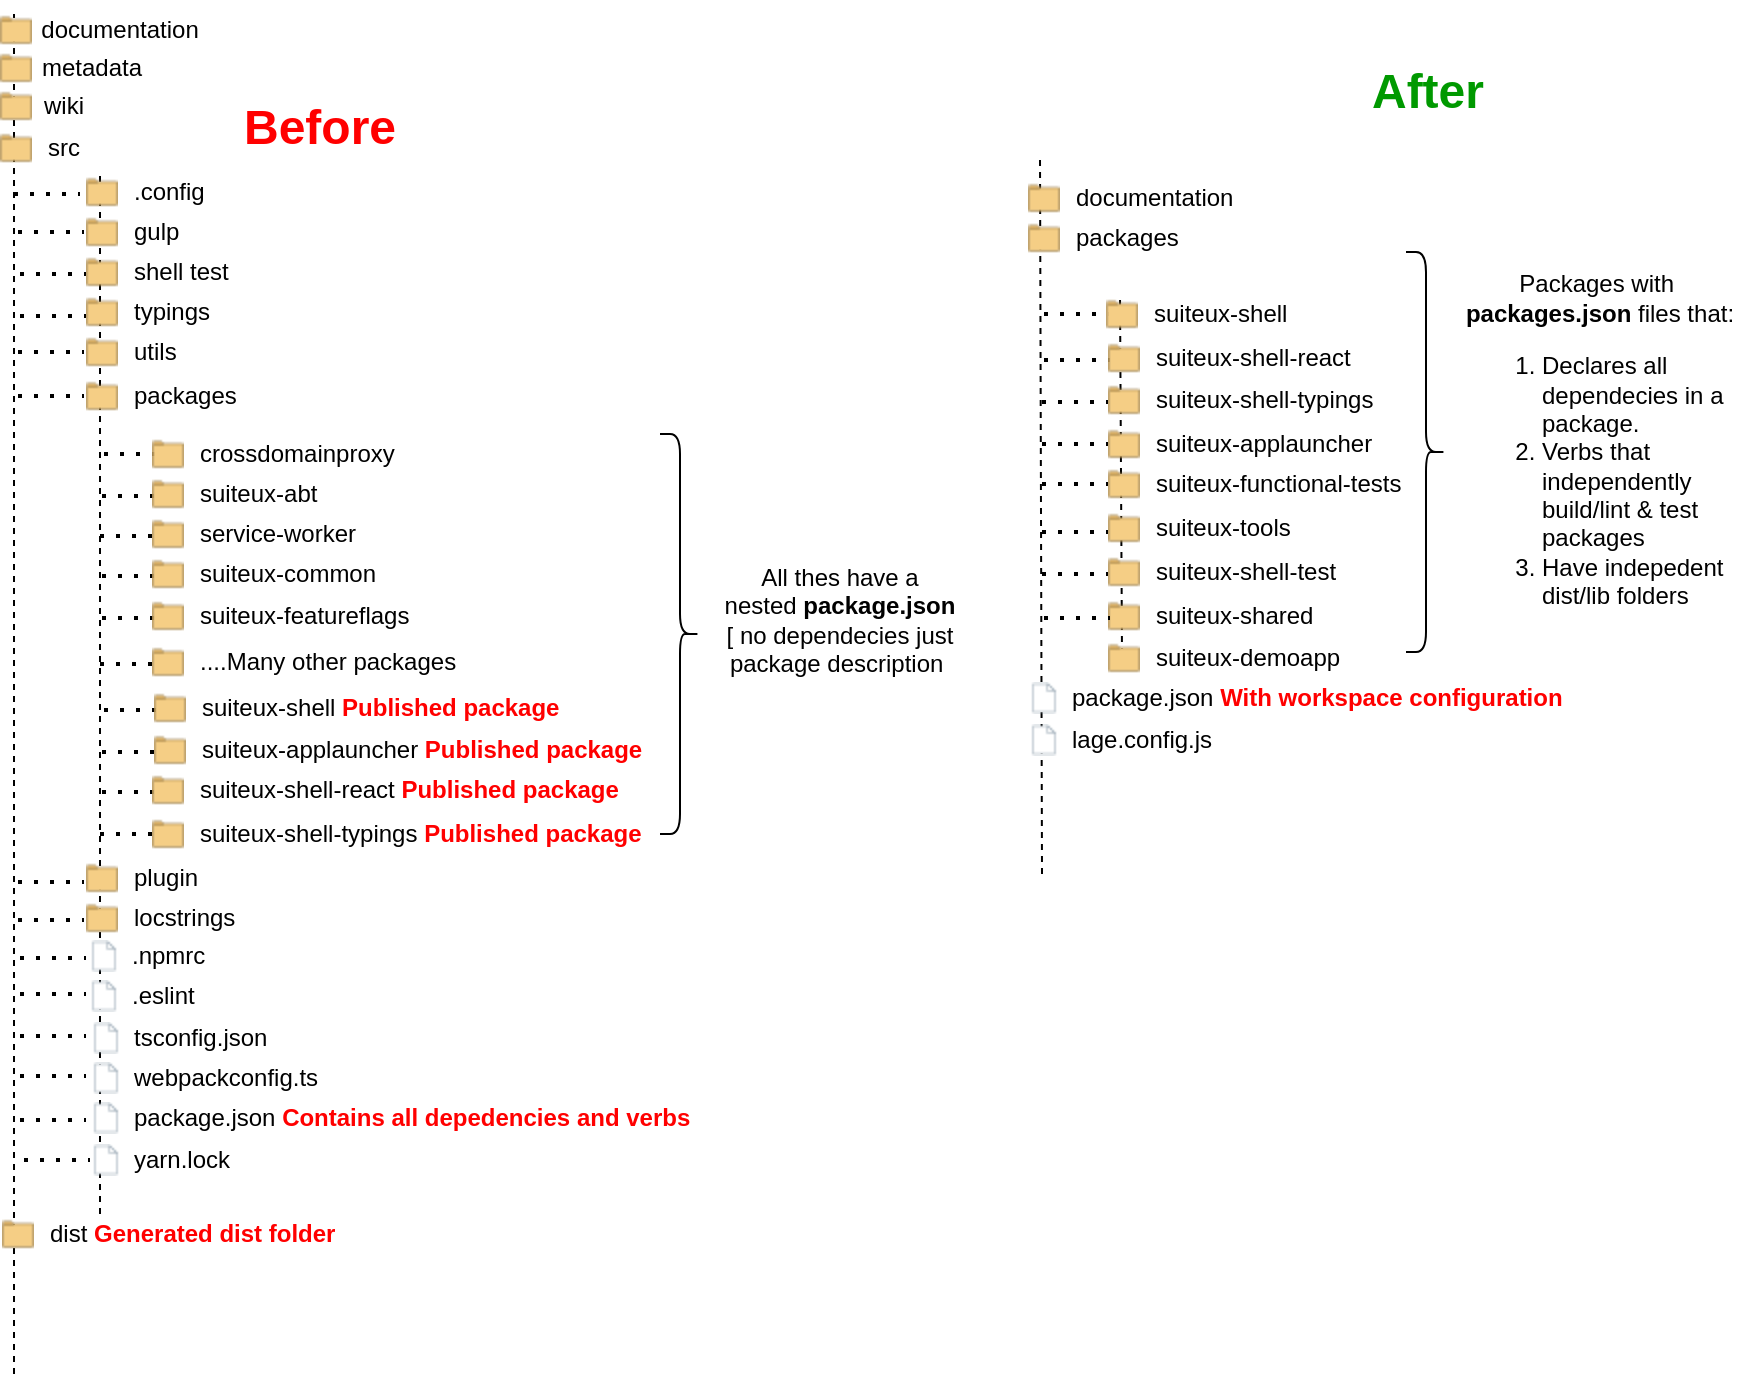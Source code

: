 <mxfile version="20.2.1" type="github"><diagram id="yPxyJZ8AM_hMuL3Unpa9" name="complex gitflow"><mxGraphModel dx="1298" dy="865" grid="1" gridSize="10" guides="1" tooltips="1" connect="1" arrows="1" fold="1" page="1" pageScale="1" pageWidth="1100" pageHeight="850" math="0" shadow="0"><root><mxCell id="0"/><mxCell id="1" parent="0"/><mxCell id="8qx-GiMDfsnGRGg6Uzpc-162" value="" style="endArrow=none;dashed=1;html=1;dashPattern=1 3;strokeWidth=2;rounded=1;" edge="1" parent="1"><mxGeometry width="50" height="50" relative="1" as="geometry"><mxPoint x="682" y="220" as="sourcePoint"/><mxPoint x="715" y="220" as="targetPoint"/></mxGeometry></mxCell><mxCell id="8qx-GiMDfsnGRGg6Uzpc-170" value="" style="endArrow=none;dashed=1;html=1;rounded=1;" edge="1" parent="1"><mxGeometry width="50" height="50" relative="1" as="geometry"><mxPoint x="721" y="390" as="sourcePoint"/><mxPoint x="720" y="210" as="targetPoint"/></mxGeometry></mxCell><mxCell id="8qx-GiMDfsnGRGg6Uzpc-163" value="" style="endArrow=none;dashed=1;html=1;dashPattern=1 3;strokeWidth=2;rounded=1;" edge="1" parent="1"><mxGeometry width="50" height="50" relative="1" as="geometry"><mxPoint x="682" y="243" as="sourcePoint"/><mxPoint x="715" y="243" as="targetPoint"/></mxGeometry></mxCell><mxCell id="8qx-GiMDfsnGRGg6Uzpc-110" value="" style="endArrow=none;dashed=1;html=1;dashPattern=1 3;strokeWidth=2;rounded=1;" edge="1" parent="1"><mxGeometry width="50" height="50" relative="1" as="geometry"><mxPoint x="211" y="459" as="sourcePoint"/><mxPoint x="244" y="459" as="targetPoint"/></mxGeometry></mxCell><mxCell id="8qx-GiMDfsnGRGg6Uzpc-109" value="" style="endArrow=none;dashed=1;html=1;dashPattern=1 3;strokeWidth=2;rounded=1;" edge="1" parent="1"><mxGeometry width="50" height="50" relative="1" as="geometry"><mxPoint x="210" y="480" as="sourcePoint"/><mxPoint x="243" y="480" as="targetPoint"/></mxGeometry></mxCell><mxCell id="8qx-GiMDfsnGRGg6Uzpc-107" value="" style="endArrow=none;dashed=1;html=1;dashPattern=1 3;strokeWidth=2;rounded=1;" edge="1" parent="1"><mxGeometry width="50" height="50" relative="1" as="geometry"><mxPoint x="211" y="439" as="sourcePoint"/><mxPoint x="244" y="439" as="targetPoint"/></mxGeometry></mxCell><mxCell id="8qx-GiMDfsnGRGg6Uzpc-106" value="" style="endArrow=none;dashed=1;html=1;dashPattern=1 3;strokeWidth=2;rounded=1;" edge="1" parent="1"><mxGeometry width="50" height="50" relative="1" as="geometry"><mxPoint x="212" y="418" as="sourcePoint"/><mxPoint x="245" y="418" as="targetPoint"/></mxGeometry></mxCell><mxCell id="8qx-GiMDfsnGRGg6Uzpc-105" value="" style="endArrow=none;dashed=1;html=1;dashPattern=1 3;strokeWidth=2;rounded=1;" edge="1" parent="1"><mxGeometry width="50" height="50" relative="1" as="geometry"><mxPoint x="210" y="395" as="sourcePoint"/><mxPoint x="243" y="395" as="targetPoint"/></mxGeometry></mxCell><mxCell id="8qx-GiMDfsnGRGg6Uzpc-104" value="" style="endArrow=none;dashed=1;html=1;dashPattern=1 3;strokeWidth=2;rounded=1;" edge="1" parent="1"><mxGeometry width="50" height="50" relative="1" as="geometry"><mxPoint x="211" y="372" as="sourcePoint"/><mxPoint x="244" y="372" as="targetPoint"/></mxGeometry></mxCell><mxCell id="8qx-GiMDfsnGRGg6Uzpc-103" value="" style="endArrow=none;dashed=1;html=1;dashPattern=1 3;strokeWidth=2;rounded=1;" edge="1" parent="1"><mxGeometry width="50" height="50" relative="1" as="geometry"><mxPoint x="211" y="351" as="sourcePoint"/><mxPoint x="244" y="351" as="targetPoint"/></mxGeometry></mxCell><mxCell id="8qx-GiMDfsnGRGg6Uzpc-102" value="" style="endArrow=none;dashed=1;html=1;dashPattern=1 3;strokeWidth=2;rounded=1;" edge="1" parent="1"><mxGeometry width="50" height="50" relative="1" as="geometry"><mxPoint x="210" y="331" as="sourcePoint"/><mxPoint x="243" y="331" as="targetPoint"/></mxGeometry></mxCell><mxCell id="8qx-GiMDfsnGRGg6Uzpc-101" value="" style="endArrow=none;dashed=1;html=1;dashPattern=1 3;strokeWidth=2;rounded=1;" edge="1" parent="1"><mxGeometry width="50" height="50" relative="1" as="geometry"><mxPoint x="211" y="311" as="sourcePoint"/><mxPoint x="244" y="311" as="targetPoint"/></mxGeometry></mxCell><mxCell id="8qx-GiMDfsnGRGg6Uzpc-100" value="" style="endArrow=none;dashed=1;html=1;dashPattern=1 3;strokeWidth=2;rounded=1;" edge="1" parent="1"><mxGeometry width="50" height="50" relative="1" as="geometry"><mxPoint x="212" y="290" as="sourcePoint"/><mxPoint x="245" y="290" as="targetPoint"/></mxGeometry></mxCell><mxCell id="8qx-GiMDfsnGRGg6Uzpc-99" value="" style="endArrow=none;dashed=1;html=1;rounded=1;" edge="1" parent="1"><mxGeometry width="50" height="50" relative="1" as="geometry"><mxPoint x="210" y="670" as="sourcePoint"/><mxPoint x="210" y="150" as="targetPoint"/></mxGeometry></mxCell><mxCell id="8qx-GiMDfsnGRGg6Uzpc-10" value="" style="endArrow=none;dashed=1;html=1;rounded=1;" edge="1" parent="1"><mxGeometry width="50" height="50" relative="1" as="geometry"><mxPoint x="167" y="750" as="sourcePoint"/><mxPoint x="167" y="70" as="targetPoint"/></mxGeometry></mxCell><mxCell id="8qx-GiMDfsnGRGg6Uzpc-1" value="" style="shape=image;verticalLabelPosition=bottom;labelBackgroundColor=default;verticalAlign=top;aspect=fixed;imageAspect=0;image=data:image/png,iVBORw0KGgoAAAANSUhEUgAAABAAAAAQCAYAAAAf8/9hAAAABmJLR0QA/wD/AP+gvaeTAAAAkklEQVQ4jWNgoBAwLmnz8mFkYLSECfz/z/Tt68NnXemzzv4mxgAWHnbWCG1lsWiYwO8///5fY2WwmlYutJyQ5v8sf++x/PvPIP383XckUQZGCXERLzNjcS9CBly8du8JCxcXp7yxgSYxrsUArMxMv5nI0okERg0YNYCBgYGB5cOnr4u37j3jTI7mf3//7KXUAQwA4/ssIAmgVskAAAAASUVORK5CYII=;" vertex="1" parent="1"><mxGeometry x="160" y="70" width="16" height="16" as="geometry"/></mxCell><mxCell id="8qx-GiMDfsnGRGg6Uzpc-3" value="documentation" style="text;html=1;strokeColor=none;fillColor=none;align=center;verticalAlign=middle;whiteSpace=wrap;rounded=0;" vertex="1" parent="1"><mxGeometry x="190" y="63" width="60" height="30" as="geometry"/></mxCell><mxCell id="8qx-GiMDfsnGRGg6Uzpc-4" value="" style="shape=image;verticalLabelPosition=bottom;labelBackgroundColor=default;verticalAlign=top;aspect=fixed;imageAspect=0;image=data:image/png,iVBORw0KGgoAAAANSUhEUgAAABAAAAAQCAYAAAAf8/9hAAAABmJLR0QA/wD/AP+gvaeTAAAAkklEQVQ4jWNgoBAwLmnz8mFkYLSECfz/z/Tt68NnXemzzv4mxgAWHnbWCG1lsWiYwO8///5fY2WwmlYutJyQ5v8sf++x/PvPIP383XckUQZGCXERLzNjcS9CBly8du8JCxcXp7yxgSYxrsUArMxMv5nI0okERg0YNYCBgYGB5cOnr4u37j3jTI7mf3//7KXUAQwA4/ssIAmgVskAAAAASUVORK5CYII=;" vertex="1" parent="1"><mxGeometry x="160" y="89" width="16" height="16" as="geometry"/></mxCell><mxCell id="8qx-GiMDfsnGRGg6Uzpc-5" value="metadata" style="text;html=1;strokeColor=none;fillColor=none;align=center;verticalAlign=middle;whiteSpace=wrap;rounded=0;" vertex="1" parent="1"><mxGeometry x="176" y="82" width="60" height="30" as="geometry"/></mxCell><mxCell id="8qx-GiMDfsnGRGg6Uzpc-6" value="" style="shape=image;verticalLabelPosition=bottom;labelBackgroundColor=default;verticalAlign=top;aspect=fixed;imageAspect=0;image=data:image/png,iVBORw0KGgoAAAANSUhEUgAAABAAAAAQCAYAAAAf8/9hAAAABmJLR0QA/wD/AP+gvaeTAAAAkklEQVQ4jWNgoBAwLmnz8mFkYLSECfz/z/Tt68NnXemzzv4mxgAWHnbWCG1lsWiYwO8///5fY2WwmlYutJyQ5v8sf++x/PvPIP383XckUQZGCXERLzNjcS9CBly8du8JCxcXp7yxgSYxrsUArMxMv5nI0okERg0YNYCBgYGB5cOnr4u37j3jTI7mf3//7KXUAQwA4/ssIAmgVskAAAAASUVORK5CYII=;" vertex="1" parent="1"><mxGeometry x="160" y="108" width="16" height="16" as="geometry"/></mxCell><mxCell id="8qx-GiMDfsnGRGg6Uzpc-7" value="wiki" style="text;html=1;strokeColor=none;fillColor=none;align=center;verticalAlign=middle;whiteSpace=wrap;rounded=0;" vertex="1" parent="1"><mxGeometry x="162" y="101" width="60" height="30" as="geometry"/></mxCell><mxCell id="8qx-GiMDfsnGRGg6Uzpc-12" value="" style="endArrow=none;dashed=1;html=1;dashPattern=1 3;strokeWidth=2;rounded=1;" edge="1" parent="1"><mxGeometry width="50" height="50" relative="1" as="geometry"><mxPoint x="167" y="160" as="sourcePoint"/><mxPoint x="200" y="160" as="targetPoint"/></mxGeometry></mxCell><mxCell id="8qx-GiMDfsnGRGg6Uzpc-13" value="" style="group" vertex="1" connectable="0" parent="1"><mxGeometry x="160" y="122" width="82" height="30" as="geometry"/></mxCell><mxCell id="8qx-GiMDfsnGRGg6Uzpc-8" value="" style="shape=image;verticalLabelPosition=bottom;labelBackgroundColor=default;verticalAlign=top;aspect=fixed;imageAspect=0;image=data:image/png,iVBORw0KGgoAAAANSUhEUgAAABAAAAAQCAYAAAAf8/9hAAAABmJLR0QA/wD/AP+gvaeTAAAAkklEQVQ4jWNgoBAwLmnz8mFkYLSECfz/z/Tt68NnXemzzv4mxgAWHnbWCG1lsWiYwO8///5fY2WwmlYutJyQ5v8sf++x/PvPIP383XckUQZGCXERLzNjcS9CBly8du8JCxcXp7yxgSYxrsUArMxMv5nI0okERg0YNYCBgYGB5cOnr4u37j3jTI7mf3//7KXUAQwA4/ssIAmgVskAAAAASUVORK5CYII=;" vertex="1" parent="8qx-GiMDfsnGRGg6Uzpc-13"><mxGeometry y="7" width="16" height="16" as="geometry"/></mxCell><mxCell id="8qx-GiMDfsnGRGg6Uzpc-9" value="src" style="text;html=1;strokeColor=none;fillColor=none;align=left;verticalAlign=middle;whiteSpace=wrap;rounded=0;" vertex="1" parent="8qx-GiMDfsnGRGg6Uzpc-13"><mxGeometry x="22" width="60" height="30" as="geometry"/></mxCell><mxCell id="8qx-GiMDfsnGRGg6Uzpc-14" value="" style="group" vertex="1" connectable="0" parent="1"><mxGeometry x="203" y="144" width="82" height="30" as="geometry"/></mxCell><mxCell id="8qx-GiMDfsnGRGg6Uzpc-15" value="" style="shape=image;verticalLabelPosition=bottom;labelBackgroundColor=default;verticalAlign=top;aspect=fixed;imageAspect=0;image=data:image/png,iVBORw0KGgoAAAANSUhEUgAAABAAAAAQCAYAAAAf8/9hAAAABmJLR0QA/wD/AP+gvaeTAAAAkklEQVQ4jWNgoBAwLmnz8mFkYLSECfz/z/Tt68NnXemzzv4mxgAWHnbWCG1lsWiYwO8///5fY2WwmlYutJyQ5v8sf++x/PvPIP383XckUQZGCXERLzNjcS9CBly8du8JCxcXp7yxgSYxrsUArMxMv5nI0okERg0YNYCBgYGB5cOnr4u37j3jTI7mf3//7KXUAQwA4/ssIAmgVskAAAAASUVORK5CYII=;" vertex="1" parent="8qx-GiMDfsnGRGg6Uzpc-14"><mxGeometry y="7" width="16" height="16" as="geometry"/></mxCell><mxCell id="8qx-GiMDfsnGRGg6Uzpc-16" value=".config" style="text;html=1;strokeColor=none;fillColor=none;align=left;verticalAlign=middle;whiteSpace=wrap;rounded=0;" vertex="1" parent="8qx-GiMDfsnGRGg6Uzpc-14"><mxGeometry x="22" width="60" height="30" as="geometry"/></mxCell><mxCell id="8qx-GiMDfsnGRGg6Uzpc-17" value="" style="group" vertex="1" connectable="0" parent="1"><mxGeometry x="203" y="164" width="82" height="30" as="geometry"/></mxCell><mxCell id="8qx-GiMDfsnGRGg6Uzpc-18" value="" style="shape=image;verticalLabelPosition=bottom;labelBackgroundColor=default;verticalAlign=top;aspect=fixed;imageAspect=0;image=data:image/png,iVBORw0KGgoAAAANSUhEUgAAABAAAAAQCAYAAAAf8/9hAAAABmJLR0QA/wD/AP+gvaeTAAAAkklEQVQ4jWNgoBAwLmnz8mFkYLSECfz/z/Tt68NnXemzzv4mxgAWHnbWCG1lsWiYwO8///5fY2WwmlYutJyQ5v8sf++x/PvPIP383XckUQZGCXERLzNjcS9CBly8du8JCxcXp7yxgSYxrsUArMxMv5nI0okERg0YNYCBgYGB5cOnr4u37j3jTI7mf3//7KXUAQwA4/ssIAmgVskAAAAASUVORK5CYII=;" vertex="1" parent="8qx-GiMDfsnGRGg6Uzpc-17"><mxGeometry y="7" width="16" height="16" as="geometry"/></mxCell><mxCell id="8qx-GiMDfsnGRGg6Uzpc-19" value="gulp" style="text;html=1;strokeColor=none;fillColor=none;align=left;verticalAlign=middle;whiteSpace=wrap;rounded=0;" vertex="1" parent="8qx-GiMDfsnGRGg6Uzpc-17"><mxGeometry x="22" width="60" height="30" as="geometry"/></mxCell><mxCell id="8qx-GiMDfsnGRGg6Uzpc-20" value="" style="group" vertex="1" connectable="0" parent="1"><mxGeometry x="203" y="184" width="82" height="30" as="geometry"/></mxCell><mxCell id="8qx-GiMDfsnGRGg6Uzpc-21" value="" style="shape=image;verticalLabelPosition=bottom;labelBackgroundColor=default;verticalAlign=top;aspect=fixed;imageAspect=0;image=data:image/png,iVBORw0KGgoAAAANSUhEUgAAABAAAAAQCAYAAAAf8/9hAAAABmJLR0QA/wD/AP+gvaeTAAAAkklEQVQ4jWNgoBAwLmnz8mFkYLSECfz/z/Tt68NnXemzzv4mxgAWHnbWCG1lsWiYwO8///5fY2WwmlYutJyQ5v8sf++x/PvPIP383XckUQZGCXERLzNjcS9CBly8du8JCxcXp7yxgSYxrsUArMxMv5nI0okERg0YNYCBgYGB5cOnr4u37j3jTI7mf3//7KXUAQwA4/ssIAmgVskAAAAASUVORK5CYII=;" vertex="1" parent="8qx-GiMDfsnGRGg6Uzpc-20"><mxGeometry y="7" width="16" height="16" as="geometry"/></mxCell><mxCell id="8qx-GiMDfsnGRGg6Uzpc-22" value="shell test" style="text;html=1;strokeColor=none;fillColor=none;align=left;verticalAlign=middle;whiteSpace=wrap;rounded=0;" vertex="1" parent="8qx-GiMDfsnGRGg6Uzpc-20"><mxGeometry x="22" width="60" height="30" as="geometry"/></mxCell><mxCell id="8qx-GiMDfsnGRGg6Uzpc-23" value="" style="group" vertex="1" connectable="0" parent="1"><mxGeometry x="203" y="204" width="82" height="30" as="geometry"/></mxCell><mxCell id="8qx-GiMDfsnGRGg6Uzpc-24" value="" style="shape=image;verticalLabelPosition=bottom;labelBackgroundColor=default;verticalAlign=top;aspect=fixed;imageAspect=0;image=data:image/png,iVBORw0KGgoAAAANSUhEUgAAABAAAAAQCAYAAAAf8/9hAAAABmJLR0QA/wD/AP+gvaeTAAAAkklEQVQ4jWNgoBAwLmnz8mFkYLSECfz/z/Tt68NnXemzzv4mxgAWHnbWCG1lsWiYwO8///5fY2WwmlYutJyQ5v8sf++x/PvPIP383XckUQZGCXERLzNjcS9CBly8du8JCxcXp7yxgSYxrsUArMxMv5nI0okERg0YNYCBgYGB5cOnr4u37j3jTI7mf3//7KXUAQwA4/ssIAmgVskAAAAASUVORK5CYII=;" vertex="1" parent="8qx-GiMDfsnGRGg6Uzpc-23"><mxGeometry y="7" width="16" height="16" as="geometry"/></mxCell><mxCell id="8qx-GiMDfsnGRGg6Uzpc-25" value="typings" style="text;html=1;strokeColor=none;fillColor=none;align=left;verticalAlign=middle;whiteSpace=wrap;rounded=0;" vertex="1" parent="8qx-GiMDfsnGRGg6Uzpc-23"><mxGeometry x="22" width="60" height="30" as="geometry"/></mxCell><mxCell id="8qx-GiMDfsnGRGg6Uzpc-26" value="" style="group" vertex="1" connectable="0" parent="1"><mxGeometry x="203" y="224" width="82" height="30" as="geometry"/></mxCell><mxCell id="8qx-GiMDfsnGRGg6Uzpc-27" value="" style="shape=image;verticalLabelPosition=bottom;labelBackgroundColor=default;verticalAlign=top;aspect=fixed;imageAspect=0;image=data:image/png,iVBORw0KGgoAAAANSUhEUgAAABAAAAAQCAYAAAAf8/9hAAAABmJLR0QA/wD/AP+gvaeTAAAAkklEQVQ4jWNgoBAwLmnz8mFkYLSECfz/z/Tt68NnXemzzv4mxgAWHnbWCG1lsWiYwO8///5fY2WwmlYutJyQ5v8sf++x/PvPIP383XckUQZGCXERLzNjcS9CBly8du8JCxcXp7yxgSYxrsUArMxMv5nI0okERg0YNYCBgYGB5cOnr4u37j3jTI7mf3//7KXUAQwA4/ssIAmgVskAAAAASUVORK5CYII=;" vertex="1" parent="8qx-GiMDfsnGRGg6Uzpc-26"><mxGeometry y="7" width="16" height="16" as="geometry"/></mxCell><mxCell id="8qx-GiMDfsnGRGg6Uzpc-28" value="utils" style="text;html=1;strokeColor=none;fillColor=none;align=left;verticalAlign=middle;whiteSpace=wrap;rounded=0;" vertex="1" parent="8qx-GiMDfsnGRGg6Uzpc-26"><mxGeometry x="22" width="60" height="30" as="geometry"/></mxCell><mxCell id="8qx-GiMDfsnGRGg6Uzpc-29" value="" style="group" vertex="1" connectable="0" parent="1"><mxGeometry x="203" y="487" width="82" height="30" as="geometry"/></mxCell><mxCell id="8qx-GiMDfsnGRGg6Uzpc-30" value="" style="shape=image;verticalLabelPosition=bottom;labelBackgroundColor=default;verticalAlign=top;aspect=fixed;imageAspect=0;image=data:image/png,iVBORw0KGgoAAAANSUhEUgAAABAAAAAQCAYAAAAf8/9hAAAABmJLR0QA/wD/AP+gvaeTAAAAkklEQVQ4jWNgoBAwLmnz8mFkYLSECfz/z/Tt68NnXemzzv4mxgAWHnbWCG1lsWiYwO8///5fY2WwmlYutJyQ5v8sf++x/PvPIP383XckUQZGCXERLzNjcS9CBly8du8JCxcXp7yxgSYxrsUArMxMv5nI0okERg0YNYCBgYGB5cOnr4u37j3jTI7mf3//7KXUAQwA4/ssIAmgVskAAAAASUVORK5CYII=;" vertex="1" parent="8qx-GiMDfsnGRGg6Uzpc-29"><mxGeometry y="7" width="16" height="16" as="geometry"/></mxCell><mxCell id="8qx-GiMDfsnGRGg6Uzpc-31" value="plugin" style="text;html=1;strokeColor=none;fillColor=none;align=left;verticalAlign=middle;whiteSpace=wrap;rounded=0;" vertex="1" parent="8qx-GiMDfsnGRGg6Uzpc-29"><mxGeometry x="22" width="60" height="30" as="geometry"/></mxCell><mxCell id="8qx-GiMDfsnGRGg6Uzpc-32" value="" style="group" vertex="1" connectable="0" parent="1"><mxGeometry x="203" y="507" width="82" height="30" as="geometry"/></mxCell><mxCell id="8qx-GiMDfsnGRGg6Uzpc-33" value="" style="shape=image;verticalLabelPosition=bottom;labelBackgroundColor=default;verticalAlign=top;aspect=fixed;imageAspect=0;image=data:image/png,iVBORw0KGgoAAAANSUhEUgAAABAAAAAQCAYAAAAf8/9hAAAABmJLR0QA/wD/AP+gvaeTAAAAkklEQVQ4jWNgoBAwLmnz8mFkYLSECfz/z/Tt68NnXemzzv4mxgAWHnbWCG1lsWiYwO8///5fY2WwmlYutJyQ5v8sf++x/PvPIP383XckUQZGCXERLzNjcS9CBly8du8JCxcXp7yxgSYxrsUArMxMv5nI0okERg0YNYCBgYGB5cOnr4u37j3jTI7mf3//7KXUAQwA4/ssIAmgVskAAAAASUVORK5CYII=;" vertex="1" parent="8qx-GiMDfsnGRGg6Uzpc-32"><mxGeometry y="7" width="16" height="16" as="geometry"/></mxCell><mxCell id="8qx-GiMDfsnGRGg6Uzpc-34" value="locstrings" style="text;html=1;strokeColor=none;fillColor=none;align=left;verticalAlign=middle;whiteSpace=wrap;rounded=0;" vertex="1" parent="8qx-GiMDfsnGRGg6Uzpc-32"><mxGeometry x="22" width="60" height="30" as="geometry"/></mxCell><mxCell id="8qx-GiMDfsnGRGg6Uzpc-35" value="" style="endArrow=none;dashed=1;html=1;dashPattern=1 3;strokeWidth=2;rounded=1;" edge="1" parent="1"><mxGeometry width="50" height="50" relative="1" as="geometry"><mxPoint x="169" y="179" as="sourcePoint"/><mxPoint x="202" y="179" as="targetPoint"/></mxGeometry></mxCell><mxCell id="8qx-GiMDfsnGRGg6Uzpc-36" value="" style="endArrow=none;dashed=1;html=1;dashPattern=1 3;strokeWidth=2;rounded=1;" edge="1" parent="1"><mxGeometry width="50" height="50" relative="1" as="geometry"><mxPoint x="170" y="200" as="sourcePoint"/><mxPoint x="203" y="200" as="targetPoint"/></mxGeometry></mxCell><mxCell id="8qx-GiMDfsnGRGg6Uzpc-37" value="" style="endArrow=none;dashed=1;html=1;dashPattern=1 3;strokeWidth=2;rounded=1;" edge="1" parent="1"><mxGeometry width="50" height="50" relative="1" as="geometry"><mxPoint x="170" y="221" as="sourcePoint"/><mxPoint x="203" y="221" as="targetPoint"/></mxGeometry></mxCell><mxCell id="8qx-GiMDfsnGRGg6Uzpc-38" value="" style="endArrow=none;dashed=1;html=1;dashPattern=1 3;strokeWidth=2;rounded=1;" edge="1" parent="1"><mxGeometry width="50" height="50" relative="1" as="geometry"><mxPoint x="169" y="239" as="sourcePoint"/><mxPoint x="202" y="239" as="targetPoint"/></mxGeometry></mxCell><mxCell id="8qx-GiMDfsnGRGg6Uzpc-39" value="" style="endArrow=none;dashed=1;html=1;dashPattern=1 3;strokeWidth=2;rounded=1;" edge="1" parent="1"><mxGeometry width="50" height="50" relative="1" as="geometry"><mxPoint x="169" y="504" as="sourcePoint"/><mxPoint x="202" y="504" as="targetPoint"/></mxGeometry></mxCell><mxCell id="8qx-GiMDfsnGRGg6Uzpc-40" value="" style="endArrow=none;dashed=1;html=1;dashPattern=1 3;strokeWidth=2;rounded=1;" edge="1" parent="1"><mxGeometry width="50" height="50" relative="1" as="geometry"><mxPoint x="169" y="523" as="sourcePoint"/><mxPoint x="202" y="523" as="targetPoint"/></mxGeometry></mxCell><mxCell id="8qx-GiMDfsnGRGg6Uzpc-47" value="" style="group" vertex="1" connectable="0" parent="1"><mxGeometry x="204" y="526" width="80" height="30" as="geometry"/></mxCell><mxCell id="8qx-GiMDfsnGRGg6Uzpc-44" value="" style="shape=image;verticalLabelPosition=bottom;labelBackgroundColor=default;verticalAlign=top;aspect=fixed;imageAspect=0;image=data:image/png,iVBORw0KGgoAAAANSUhEUgAAABAAAAAQCAYAAAAf8/9hAAAABmJLR0QA/wD/AP+gvaeTAAAA0klEQVQ4jWNkgILqnjnyfxn+izBgAf8YGQU+8Pw9Pis9/Ru6HAuMoaWu2G1vqheKzYAbdx/9f/7q/SuGmTOV0A2BG8DCzPJLWhyrAxievnzDaG2sI/53278H7JMmqUzOy/sEk2PCqgML4GBnYwj3shc1kdG4kztpEh+GC/ABbk5OhlOXbjAwMDAwyEqKin759n0nAwODJdEGaKvKo/Bfv/90F8Ym2gu4wKgBw8IAeEL68/cP29OXb4jS9OfvHzYMA67dvF96+ea9TmIMYGZghNsEAJjnQZnFxARbAAAAAElFTkSuQmCC;" vertex="1" parent="8qx-GiMDfsnGRGg6Uzpc-47"><mxGeometry y="7" width="16" height="16" as="geometry"/></mxCell><mxCell id="8qx-GiMDfsnGRGg6Uzpc-46" value=".npmrc" style="text;html=1;strokeColor=none;fillColor=none;align=left;verticalAlign=middle;whiteSpace=wrap;rounded=0;" vertex="1" parent="8qx-GiMDfsnGRGg6Uzpc-47"><mxGeometry x="20" width="60" height="30" as="geometry"/></mxCell><mxCell id="8qx-GiMDfsnGRGg6Uzpc-48" value="" style="group" vertex="1" connectable="0" parent="1"><mxGeometry x="204" y="546" width="80" height="30" as="geometry"/></mxCell><mxCell id="8qx-GiMDfsnGRGg6Uzpc-49" value="" style="shape=image;verticalLabelPosition=bottom;labelBackgroundColor=default;verticalAlign=top;aspect=fixed;imageAspect=0;image=data:image/png,iVBORw0KGgoAAAANSUhEUgAAABAAAAAQCAYAAAAf8/9hAAAABmJLR0QA/wD/AP+gvaeTAAAA0klEQVQ4jWNkgILqnjnyfxn+izBgAf8YGQU+8Pw9Pis9/Ru6HAuMoaWu2G1vqheKzYAbdx/9f/7q/SuGmTOV0A2BG8DCzPJLWhyrAxievnzDaG2sI/53278H7JMmqUzOy/sEk2PCqgML4GBnYwj3shc1kdG4kztpEh+GC/ABbk5OhlOXbjAwMDAwyEqKin759n0nAwODJdEGaKvKo/Bfv/90F8Ym2gu4wKgBw8IAeEL68/cP29OXb4jS9OfvHzYMA67dvF96+ea9TmIMYGZghNsEAJjnQZnFxARbAAAAAElFTkSuQmCC;" vertex="1" parent="8qx-GiMDfsnGRGg6Uzpc-48"><mxGeometry y="7" width="16" height="16" as="geometry"/></mxCell><mxCell id="8qx-GiMDfsnGRGg6Uzpc-50" value=".eslint" style="text;html=1;strokeColor=none;fillColor=none;align=left;verticalAlign=middle;whiteSpace=wrap;rounded=0;" vertex="1" parent="8qx-GiMDfsnGRGg6Uzpc-48"><mxGeometry x="20" width="60" height="30" as="geometry"/></mxCell><mxCell id="8qx-GiMDfsnGRGg6Uzpc-51" value="" style="group" vertex="1" connectable="0" parent="1"><mxGeometry x="205" y="567" width="80" height="30" as="geometry"/></mxCell><mxCell id="8qx-GiMDfsnGRGg6Uzpc-52" value="" style="shape=image;verticalLabelPosition=bottom;labelBackgroundColor=default;verticalAlign=top;aspect=fixed;imageAspect=0;image=data:image/png,iVBORw0KGgoAAAANSUhEUgAAABAAAAAQCAYAAAAf8/9hAAAABmJLR0QA/wD/AP+gvaeTAAAA0klEQVQ4jWNkgILqnjnyfxn+izBgAf8YGQU+8Pw9Pis9/Ru6HAuMoaWu2G1vqheKzYAbdx/9f/7q/SuGmTOV0A2BG8DCzPJLWhyrAxievnzDaG2sI/53278H7JMmqUzOy/sEk2PCqgML4GBnYwj3shc1kdG4kztpEh+GC/ABbk5OhlOXbjAwMDAwyEqKin759n0nAwODJdEGaKvKo/Bfv/90F8Ym2gu4wKgBw8IAeEL68/cP29OXb4jS9OfvHzYMA67dvF96+ea9TmIMYGZghNsEAJjnQZnFxARbAAAAAElFTkSuQmCC;" vertex="1" parent="8qx-GiMDfsnGRGg6Uzpc-51"><mxGeometry y="7" width="16" height="16" as="geometry"/></mxCell><mxCell id="8qx-GiMDfsnGRGg6Uzpc-53" value="tsconfig.json" style="text;html=1;strokeColor=none;fillColor=none;align=left;verticalAlign=middle;whiteSpace=wrap;rounded=0;" vertex="1" parent="8qx-GiMDfsnGRGg6Uzpc-51"><mxGeometry x="20" width="60" height="30" as="geometry"/></mxCell><mxCell id="8qx-GiMDfsnGRGg6Uzpc-54" value="" style="group" vertex="1" connectable="0" parent="1"><mxGeometry x="205" y="587" width="80" height="30" as="geometry"/></mxCell><mxCell id="8qx-GiMDfsnGRGg6Uzpc-55" value="" style="shape=image;verticalLabelPosition=bottom;labelBackgroundColor=default;verticalAlign=top;aspect=fixed;imageAspect=0;image=data:image/png,iVBORw0KGgoAAAANSUhEUgAAABAAAAAQCAYAAAAf8/9hAAAABmJLR0QA/wD/AP+gvaeTAAAA0klEQVQ4jWNkgILqnjnyfxn+izBgAf8YGQU+8Pw9Pis9/Ru6HAuMoaWu2G1vqheKzYAbdx/9f/7q/SuGmTOV0A2BG8DCzPJLWhyrAxievnzDaG2sI/53278H7JMmqUzOy/sEk2PCqgML4GBnYwj3shc1kdG4kztpEh+GC/ABbk5OhlOXbjAwMDAwyEqKin759n0nAwODJdEGaKvKo/Bfv/90F8Ym2gu4wKgBw8IAeEL68/cP29OXb4jS9OfvHzYMA67dvF96+ea9TmIMYGZghNsEAJjnQZnFxARbAAAAAElFTkSuQmCC;" vertex="1" parent="8qx-GiMDfsnGRGg6Uzpc-54"><mxGeometry y="7" width="16" height="16" as="geometry"/></mxCell><mxCell id="8qx-GiMDfsnGRGg6Uzpc-56" value="webpackconfig.ts" style="text;html=1;strokeColor=none;fillColor=none;align=left;verticalAlign=middle;whiteSpace=wrap;rounded=0;" vertex="1" parent="8qx-GiMDfsnGRGg6Uzpc-54"><mxGeometry x="20" width="60" height="30" as="geometry"/></mxCell><mxCell id="8qx-GiMDfsnGRGg6Uzpc-57" value="" style="group" vertex="1" connectable="0" parent="1"><mxGeometry x="205" y="607" width="310" height="30" as="geometry"/></mxCell><mxCell id="8qx-GiMDfsnGRGg6Uzpc-58" value="" style="shape=image;verticalLabelPosition=bottom;labelBackgroundColor=default;verticalAlign=top;aspect=fixed;imageAspect=0;image=data:image/png,iVBORw0KGgoAAAANSUhEUgAAABAAAAAQCAYAAAAf8/9hAAAABmJLR0QA/wD/AP+gvaeTAAAA0klEQVQ4jWNkgILqnjnyfxn+izBgAf8YGQU+8Pw9Pis9/Ru6HAuMoaWu2G1vqheKzYAbdx/9f/7q/SuGmTOV0A2BG8DCzPJLWhyrAxievnzDaG2sI/53278H7JMmqUzOy/sEk2PCqgML4GBnYwj3shc1kdG4kztpEh+GC/ABbk5OhlOXbjAwMDAwyEqKin759n0nAwODJdEGaKvKo/Bfv/90F8Ym2gu4wKgBw8IAeEL68/cP29OXb4jS9OfvHzYMA67dvF96+ea9TmIMYGZghNsEAJjnQZnFxARbAAAAAElFTkSuQmCC;" vertex="1" parent="8qx-GiMDfsnGRGg6Uzpc-57"><mxGeometry y="7" width="16" height="16" as="geometry"/></mxCell><mxCell id="8qx-GiMDfsnGRGg6Uzpc-59" value="package.json &lt;font color=&quot;#ff0000&quot;&gt;&lt;b&gt;Contains all depedencies and verbs&lt;/b&gt;&lt;/font&gt;" style="text;html=1;strokeColor=none;fillColor=none;align=left;verticalAlign=middle;whiteSpace=wrap;rounded=0;" vertex="1" parent="8qx-GiMDfsnGRGg6Uzpc-57"><mxGeometry x="20" width="290" height="30" as="geometry"/></mxCell><mxCell id="8qx-GiMDfsnGRGg6Uzpc-60" value="" style="group" vertex="1" connectable="0" parent="1"><mxGeometry x="205" y="628" width="80" height="30" as="geometry"/></mxCell><mxCell id="8qx-GiMDfsnGRGg6Uzpc-61" value="" style="shape=image;verticalLabelPosition=bottom;labelBackgroundColor=default;verticalAlign=top;aspect=fixed;imageAspect=0;image=data:image/png,iVBORw0KGgoAAAANSUhEUgAAABAAAAAQCAYAAAAf8/9hAAAABmJLR0QA/wD/AP+gvaeTAAAA0klEQVQ4jWNkgILqnjnyfxn+izBgAf8YGQU+8Pw9Pis9/Ru6HAuMoaWu2G1vqheKzYAbdx/9f/7q/SuGmTOV0A2BG8DCzPJLWhyrAxievnzDaG2sI/53278H7JMmqUzOy/sEk2PCqgML4GBnYwj3shc1kdG4kztpEh+GC/ABbk5OhlOXbjAwMDAwyEqKin759n0nAwODJdEGaKvKo/Bfv/90F8Ym2gu4wKgBw8IAeEL68/cP29OXb4jS9OfvHzYMA67dvF96+ea9TmIMYGZghNsEAJjnQZnFxARbAAAAAElFTkSuQmCC;" vertex="1" parent="8qx-GiMDfsnGRGg6Uzpc-60"><mxGeometry y="7" width="16" height="16" as="geometry"/></mxCell><mxCell id="8qx-GiMDfsnGRGg6Uzpc-62" value="yarn.lock" style="text;html=1;strokeColor=none;fillColor=none;align=left;verticalAlign=middle;whiteSpace=wrap;rounded=0;" vertex="1" parent="8qx-GiMDfsnGRGg6Uzpc-60"><mxGeometry x="20" width="60" height="30" as="geometry"/></mxCell><mxCell id="8qx-GiMDfsnGRGg6Uzpc-63" value="" style="endArrow=none;dashed=1;html=1;dashPattern=1 3;strokeWidth=2;rounded=1;" edge="1" parent="1"><mxGeometry width="50" height="50" relative="1" as="geometry"><mxPoint x="170" y="542" as="sourcePoint"/><mxPoint x="203" y="542" as="targetPoint"/></mxGeometry></mxCell><mxCell id="8qx-GiMDfsnGRGg6Uzpc-64" value="" style="endArrow=none;dashed=1;html=1;dashPattern=1 3;strokeWidth=2;rounded=1;" edge="1" parent="1"><mxGeometry width="50" height="50" relative="1" as="geometry"><mxPoint x="170" y="560" as="sourcePoint"/><mxPoint x="203" y="560" as="targetPoint"/></mxGeometry></mxCell><mxCell id="8qx-GiMDfsnGRGg6Uzpc-65" value="" style="endArrow=none;dashed=1;html=1;dashPattern=1 3;strokeWidth=2;rounded=1;" edge="1" parent="1"><mxGeometry width="50" height="50" relative="1" as="geometry"><mxPoint x="170" y="581" as="sourcePoint"/><mxPoint x="203" y="581" as="targetPoint"/></mxGeometry></mxCell><mxCell id="8qx-GiMDfsnGRGg6Uzpc-66" value="" style="endArrow=none;dashed=1;html=1;dashPattern=1 3;strokeWidth=2;rounded=1;" edge="1" parent="1"><mxGeometry width="50" height="50" relative="1" as="geometry"><mxPoint x="170" y="601" as="sourcePoint"/><mxPoint x="203" y="601" as="targetPoint"/></mxGeometry></mxCell><mxCell id="8qx-GiMDfsnGRGg6Uzpc-67" value="" style="endArrow=none;dashed=1;html=1;dashPattern=1 3;strokeWidth=2;rounded=1;" edge="1" parent="1"><mxGeometry width="50" height="50" relative="1" as="geometry"><mxPoint x="170" y="623" as="sourcePoint"/><mxPoint x="203" y="623" as="targetPoint"/></mxGeometry></mxCell><mxCell id="8qx-GiMDfsnGRGg6Uzpc-68" value="" style="endArrow=none;dashed=1;html=1;dashPattern=1 3;strokeWidth=2;rounded=1;" edge="1" parent="1"><mxGeometry width="50" height="50" relative="1" as="geometry"><mxPoint x="172" y="643" as="sourcePoint"/><mxPoint x="205" y="643" as="targetPoint"/></mxGeometry></mxCell><mxCell id="8qx-GiMDfsnGRGg6Uzpc-69" value="" style="group" vertex="1" connectable="0" parent="1"><mxGeometry x="203" y="246" width="82" height="30" as="geometry"/></mxCell><mxCell id="8qx-GiMDfsnGRGg6Uzpc-70" value="" style="shape=image;verticalLabelPosition=bottom;labelBackgroundColor=default;verticalAlign=top;aspect=fixed;imageAspect=0;image=data:image/png,iVBORw0KGgoAAAANSUhEUgAAABAAAAAQCAYAAAAf8/9hAAAABmJLR0QA/wD/AP+gvaeTAAAAkklEQVQ4jWNgoBAwLmnz8mFkYLSECfz/z/Tt68NnXemzzv4mxgAWHnbWCG1lsWiYwO8///5fY2WwmlYutJyQ5v8sf++x/PvPIP383XckUQZGCXERLzNjcS9CBly8du8JCxcXp7yxgSYxrsUArMxMv5nI0okERg0YNYCBgYGB5cOnr4u37j3jTI7mf3//7KXUAQwA4/ssIAmgVskAAAAASUVORK5CYII=;" vertex="1" parent="8qx-GiMDfsnGRGg6Uzpc-69"><mxGeometry y="7" width="16" height="16" as="geometry"/></mxCell><mxCell id="8qx-GiMDfsnGRGg6Uzpc-71" value="packages" style="text;html=1;strokeColor=none;fillColor=none;align=left;verticalAlign=middle;whiteSpace=wrap;rounded=0;" vertex="1" parent="8qx-GiMDfsnGRGg6Uzpc-69"><mxGeometry x="22" width="60" height="30" as="geometry"/></mxCell><mxCell id="8qx-GiMDfsnGRGg6Uzpc-72" value="" style="endArrow=none;dashed=1;html=1;dashPattern=1 3;strokeWidth=2;rounded=1;" edge="1" parent="1"><mxGeometry width="50" height="50" relative="1" as="geometry"><mxPoint x="169" y="261" as="sourcePoint"/><mxPoint x="202" y="261" as="targetPoint"/></mxGeometry></mxCell><mxCell id="8qx-GiMDfsnGRGg6Uzpc-77" value="" style="group" vertex="1" connectable="0" parent="1"><mxGeometry x="236" y="275" width="82" height="30" as="geometry"/></mxCell><mxCell id="8qx-GiMDfsnGRGg6Uzpc-78" value="" style="shape=image;verticalLabelPosition=bottom;labelBackgroundColor=default;verticalAlign=top;aspect=fixed;imageAspect=0;image=data:image/png,iVBORw0KGgoAAAANSUhEUgAAABAAAAAQCAYAAAAf8/9hAAAABmJLR0QA/wD/AP+gvaeTAAAAkklEQVQ4jWNgoBAwLmnz8mFkYLSECfz/z/Tt68NnXemzzv4mxgAWHnbWCG1lsWiYwO8///5fY2WwmlYutJyQ5v8sf++x/PvPIP383XckUQZGCXERLzNjcS9CBly8du8JCxcXp7yxgSYxrsUArMxMv5nI0okERg0YNYCBgYGB5cOnr4u37j3jTI7mf3//7KXUAQwA4/ssIAmgVskAAAAASUVORK5CYII=;" vertex="1" parent="8qx-GiMDfsnGRGg6Uzpc-77"><mxGeometry y="7" width="16" height="16" as="geometry"/></mxCell><mxCell id="8qx-GiMDfsnGRGg6Uzpc-79" value="crossdomainproxy" style="text;html=1;strokeColor=none;fillColor=none;align=left;verticalAlign=middle;whiteSpace=wrap;rounded=0;" vertex="1" parent="8qx-GiMDfsnGRGg6Uzpc-77"><mxGeometry x="22" width="60" height="30" as="geometry"/></mxCell><mxCell id="8qx-GiMDfsnGRGg6Uzpc-80" value="" style="shape=image;verticalLabelPosition=bottom;labelBackgroundColor=default;verticalAlign=top;aspect=fixed;imageAspect=0;image=data:image/png,iVBORw0KGgoAAAANSUhEUgAAABAAAAAQCAYAAAAf8/9hAAAABmJLR0QA/wD/AP+gvaeTAAAAkklEQVQ4jWNgoBAwLmnz8mFkYLSECfz/z/Tt68NnXemzzv4mxgAWHnbWCG1lsWiYwO8///5fY2WwmlYutJyQ5v8sf++x/PvPIP383XckUQZGCXERLzNjcS9CBly8du8JCxcXp7yxgSYxrsUArMxMv5nI0okERg0YNYCBgYGB5cOnr4u37j3jTI7mf3//7KXUAQwA4/ssIAmgVskAAAAASUVORK5CYII=;" vertex="1" parent="1"><mxGeometry x="236" y="302" width="16" height="16" as="geometry"/></mxCell><mxCell id="8qx-GiMDfsnGRGg6Uzpc-81" value="suiteux-abt" style="text;html=1;strokeColor=none;fillColor=none;align=left;verticalAlign=middle;whiteSpace=wrap;rounded=0;" vertex="1" parent="1"><mxGeometry x="258" y="295" width="82" height="30" as="geometry"/></mxCell><mxCell id="8qx-GiMDfsnGRGg6Uzpc-82" value="" style="shape=image;verticalLabelPosition=bottom;labelBackgroundColor=default;verticalAlign=top;aspect=fixed;imageAspect=0;image=data:image/png,iVBORw0KGgoAAAANSUhEUgAAABAAAAAQCAYAAAAf8/9hAAAABmJLR0QA/wD/AP+gvaeTAAAAkklEQVQ4jWNgoBAwLmnz8mFkYLSECfz/z/Tt68NnXemzzv4mxgAWHnbWCG1lsWiYwO8///5fY2WwmlYutJyQ5v8sf++x/PvPIP383XckUQZGCXERLzNjcS9CBly8du8JCxcXp7yxgSYxrsUArMxMv5nI0okERg0YNYCBgYGB5cOnr4u37j3jTI7mf3//7KXUAQwA4/ssIAmgVskAAAAASUVORK5CYII=;" vertex="1" parent="1"><mxGeometry x="236" y="322" width="16" height="16" as="geometry"/></mxCell><mxCell id="8qx-GiMDfsnGRGg6Uzpc-83" value="service-worker" style="text;html=1;strokeColor=none;fillColor=none;align=left;verticalAlign=middle;whiteSpace=wrap;rounded=0;" vertex="1" parent="1"><mxGeometry x="258" y="315" width="92" height="30" as="geometry"/></mxCell><mxCell id="8qx-GiMDfsnGRGg6Uzpc-84" value="" style="shape=image;verticalLabelPosition=bottom;labelBackgroundColor=default;verticalAlign=top;aspect=fixed;imageAspect=0;image=data:image/png,iVBORw0KGgoAAAANSUhEUgAAABAAAAAQCAYAAAAf8/9hAAAABmJLR0QA/wD/AP+gvaeTAAAAkklEQVQ4jWNgoBAwLmnz8mFkYLSECfz/z/Tt68NnXemzzv4mxgAWHnbWCG1lsWiYwO8///5fY2WwmlYutJyQ5v8sf++x/PvPIP383XckUQZGCXERLzNjcS9CBly8du8JCxcXp7yxgSYxrsUArMxMv5nI0okERg0YNYCBgYGB5cOnr4u37j3jTI7mf3//7KXUAQwA4/ssIAmgVskAAAAASUVORK5CYII=;" vertex="1" parent="1"><mxGeometry x="236" y="342" width="16" height="16" as="geometry"/></mxCell><mxCell id="8qx-GiMDfsnGRGg6Uzpc-85" value="suiteux-common" style="text;html=1;strokeColor=none;fillColor=none;align=left;verticalAlign=middle;whiteSpace=wrap;rounded=0;" vertex="1" parent="1"><mxGeometry x="258" y="335" width="112" height="30" as="geometry"/></mxCell><mxCell id="8qx-GiMDfsnGRGg6Uzpc-86" value="" style="shape=image;verticalLabelPosition=bottom;labelBackgroundColor=default;verticalAlign=top;aspect=fixed;imageAspect=0;image=data:image/png,iVBORw0KGgoAAAANSUhEUgAAABAAAAAQCAYAAAAf8/9hAAAABmJLR0QA/wD/AP+gvaeTAAAAkklEQVQ4jWNgoBAwLmnz8mFkYLSECfz/z/Tt68NnXemzzv4mxgAWHnbWCG1lsWiYwO8///5fY2WwmlYutJyQ5v8sf++x/PvPIP383XckUQZGCXERLzNjcS9CBly8du8JCxcXp7yxgSYxrsUArMxMv5nI0okERg0YNYCBgYGB5cOnr4u37j3jTI7mf3//7KXUAQwA4/ssIAmgVskAAAAASUVORK5CYII=;" vertex="1" parent="1"><mxGeometry x="236" y="363" width="16" height="16" as="geometry"/></mxCell><mxCell id="8qx-GiMDfsnGRGg6Uzpc-87" value="suiteux-featureflags" style="text;html=1;strokeColor=none;fillColor=none;align=left;verticalAlign=middle;whiteSpace=wrap;rounded=0;" vertex="1" parent="1"><mxGeometry x="258" y="356" width="112" height="30" as="geometry"/></mxCell><mxCell id="8qx-GiMDfsnGRGg6Uzpc-88" value="" style="shape=image;verticalLabelPosition=bottom;labelBackgroundColor=default;verticalAlign=top;aspect=fixed;imageAspect=0;image=data:image/png,iVBORw0KGgoAAAANSUhEUgAAABAAAAAQCAYAAAAf8/9hAAAABmJLR0QA/wD/AP+gvaeTAAAAkklEQVQ4jWNgoBAwLmnz8mFkYLSECfz/z/Tt68NnXemzzv4mxgAWHnbWCG1lsWiYwO8///5fY2WwmlYutJyQ5v8sf++x/PvPIP383XckUQZGCXERLzNjcS9CBly8du8JCxcXp7yxgSYxrsUArMxMv5nI0okERg0YNYCBgYGB5cOnr4u37j3jTI7mf3//7KXUAQwA4/ssIAmgVskAAAAASUVORK5CYII=;" vertex="1" parent="1"><mxGeometry x="236" y="386" width="16" height="16" as="geometry"/></mxCell><mxCell id="8qx-GiMDfsnGRGg6Uzpc-89" value="....Many other packages" style="text;html=1;strokeColor=none;fillColor=none;align=left;verticalAlign=middle;whiteSpace=wrap;rounded=0;" vertex="1" parent="1"><mxGeometry x="258" y="379" width="152" height="30" as="geometry"/></mxCell><mxCell id="8qx-GiMDfsnGRGg6Uzpc-90" value="" style="shape=image;verticalLabelPosition=bottom;labelBackgroundColor=default;verticalAlign=top;aspect=fixed;imageAspect=0;image=data:image/png,iVBORw0KGgoAAAANSUhEUgAAABAAAAAQCAYAAAAf8/9hAAAABmJLR0QA/wD/AP+gvaeTAAAAkklEQVQ4jWNgoBAwLmnz8mFkYLSECfz/z/Tt68NnXemzzv4mxgAWHnbWCG1lsWiYwO8///5fY2WwmlYutJyQ5v8sf++x/PvPIP383XckUQZGCXERLzNjcS9CBly8du8JCxcXp7yxgSYxrsUArMxMv5nI0okERg0YNYCBgYGB5cOnr4u37j3jTI7mf3//7KXUAQwA4/ssIAmgVskAAAAASUVORK5CYII=;" vertex="1" parent="1"><mxGeometry x="237" y="409" width="16" height="16" as="geometry"/></mxCell><mxCell id="8qx-GiMDfsnGRGg6Uzpc-91" value="suiteux-shell &lt;b&gt;&lt;font color=&quot;#ff0000&quot;&gt;Published package&lt;/font&gt;&lt;/b&gt;" style="text;html=1;strokeColor=none;fillColor=none;align=left;verticalAlign=middle;whiteSpace=wrap;rounded=0;" vertex="1" parent="1"><mxGeometry x="259" y="402" width="291" height="30" as="geometry"/></mxCell><mxCell id="8qx-GiMDfsnGRGg6Uzpc-92" value="" style="shape=image;verticalLabelPosition=bottom;labelBackgroundColor=default;verticalAlign=top;aspect=fixed;imageAspect=0;image=data:image/png,iVBORw0KGgoAAAANSUhEUgAAABAAAAAQCAYAAAAf8/9hAAAABmJLR0QA/wD/AP+gvaeTAAAAkklEQVQ4jWNgoBAwLmnz8mFkYLSECfz/z/Tt68NnXemzzv4mxgAWHnbWCG1lsWiYwO8///5fY2WwmlYutJyQ5v8sf++x/PvPIP383XckUQZGCXERLzNjcS9CBly8du8JCxcXp7yxgSYxrsUArMxMv5nI0okERg0YNYCBgYGB5cOnr4u37j3jTI7mf3//7KXUAQwA4/ssIAmgVskAAAAASUVORK5CYII=;" vertex="1" parent="1"><mxGeometry x="237" y="430" width="16" height="16" as="geometry"/></mxCell><mxCell id="8qx-GiMDfsnGRGg6Uzpc-93" value="suiteux-applauncher&amp;nbsp;&lt;b&gt;&lt;font color=&quot;#ff0000&quot;&gt;Published package&lt;/font&gt;&lt;/b&gt;" style="text;html=1;strokeColor=none;fillColor=none;align=left;verticalAlign=middle;whiteSpace=wrap;rounded=0;" vertex="1" parent="1"><mxGeometry x="259" y="423" width="291" height="30" as="geometry"/></mxCell><mxCell id="8qx-GiMDfsnGRGg6Uzpc-94" value="" style="shape=image;verticalLabelPosition=bottom;labelBackgroundColor=default;verticalAlign=top;aspect=fixed;imageAspect=0;image=data:image/png,iVBORw0KGgoAAAANSUhEUgAAABAAAAAQCAYAAAAf8/9hAAAABmJLR0QA/wD/AP+gvaeTAAAAkklEQVQ4jWNgoBAwLmnz8mFkYLSECfz/z/Tt68NnXemzzv4mxgAWHnbWCG1lsWiYwO8///5fY2WwmlYutJyQ5v8sf++x/PvPIP383XckUQZGCXERLzNjcS9CBly8du8JCxcXp7yxgSYxrsUArMxMv5nI0okERg0YNYCBgYGB5cOnr4u37j3jTI7mf3//7KXUAQwA4/ssIAmgVskAAAAASUVORK5CYII=;" vertex="1" parent="1"><mxGeometry x="236" y="450" width="16" height="16" as="geometry"/></mxCell><mxCell id="8qx-GiMDfsnGRGg6Uzpc-95" value="suiteux-shell-react&amp;nbsp;&lt;b&gt;&lt;font color=&quot;#ff0000&quot;&gt;Published package&lt;/font&gt;&lt;/b&gt;" style="text;html=1;strokeColor=none;fillColor=none;align=left;verticalAlign=middle;whiteSpace=wrap;rounded=0;" vertex="1" parent="1"><mxGeometry x="258" y="443" width="291" height="30" as="geometry"/></mxCell><mxCell id="8qx-GiMDfsnGRGg6Uzpc-96" value="" style="shape=image;verticalLabelPosition=bottom;labelBackgroundColor=default;verticalAlign=top;aspect=fixed;imageAspect=0;image=data:image/png,iVBORw0KGgoAAAANSUhEUgAAABAAAAAQCAYAAAAf8/9hAAAABmJLR0QA/wD/AP+gvaeTAAAAkklEQVQ4jWNgoBAwLmnz8mFkYLSECfz/z/Tt68NnXemzzv4mxgAWHnbWCG1lsWiYwO8///5fY2WwmlYutJyQ5v8sf++x/PvPIP383XckUQZGCXERLzNjcS9CBly8du8JCxcXp7yxgSYxrsUArMxMv5nI0okERg0YNYCBgYGB5cOnr4u37j3jTI7mf3//7KXUAQwA4/ssIAmgVskAAAAASUVORK5CYII=;" vertex="1" parent="1"><mxGeometry x="236" y="472" width="16" height="16" as="geometry"/></mxCell><mxCell id="8qx-GiMDfsnGRGg6Uzpc-97" value="suiteux-shell-typings&amp;nbsp;&lt;b&gt;&lt;font color=&quot;#ff0000&quot;&gt;Published package&lt;/font&gt;&lt;/b&gt;" style="text;html=1;strokeColor=none;fillColor=none;align=left;verticalAlign=middle;whiteSpace=wrap;rounded=0;" vertex="1" parent="1"><mxGeometry x="258" y="465" width="291" height="30" as="geometry"/></mxCell><mxCell id="8qx-GiMDfsnGRGg6Uzpc-112" value="" style="group" vertex="1" connectable="0" parent="1"><mxGeometry x="161" y="665" width="180" height="30" as="geometry"/></mxCell><mxCell id="8qx-GiMDfsnGRGg6Uzpc-113" value="" style="shape=image;verticalLabelPosition=bottom;labelBackgroundColor=default;verticalAlign=top;aspect=fixed;imageAspect=0;image=data:image/png,iVBORw0KGgoAAAANSUhEUgAAABAAAAAQCAYAAAAf8/9hAAAABmJLR0QA/wD/AP+gvaeTAAAAkklEQVQ4jWNgoBAwLmnz8mFkYLSECfz/z/Tt68NnXemzzv4mxgAWHnbWCG1lsWiYwO8///5fY2WwmlYutJyQ5v8sf++x/PvPIP383XckUQZGCXERLzNjcS9CBly8du8JCxcXp7yxgSYxrsUArMxMv5nI0okERg0YNYCBgYGB5cOnr4u37j3jTI7mf3//7KXUAQwA4/ssIAmgVskAAAAASUVORK5CYII=;" vertex="1" parent="8qx-GiMDfsnGRGg6Uzpc-112"><mxGeometry y="7" width="16" height="16" as="geometry"/></mxCell><mxCell id="8qx-GiMDfsnGRGg6Uzpc-114" value="dist &lt;b&gt;&lt;font color=&quot;#ff0000&quot;&gt;Generated dist folder&lt;/font&gt;&lt;/b&gt;" style="text;html=1;strokeColor=none;fillColor=none;align=left;verticalAlign=middle;whiteSpace=wrap;rounded=0;" vertex="1" parent="8qx-GiMDfsnGRGg6Uzpc-112"><mxGeometry x="22" width="158" height="30" as="geometry"/></mxCell><mxCell id="8qx-GiMDfsnGRGg6Uzpc-116" value="" style="shape=curlyBracket;whiteSpace=wrap;html=1;rounded=1;flipH=1;fontColor=#006600;" vertex="1" parent="1"><mxGeometry x="490" y="280" width="20" height="200" as="geometry"/></mxCell><mxCell id="8qx-GiMDfsnGRGg6Uzpc-118" value="All thes have a nested &lt;b&gt;package.json&lt;/b&gt;&lt;br&gt;[ no dependecies just package description&amp;nbsp;" style="text;html=1;strokeColor=none;fillColor=none;align=center;verticalAlign=middle;whiteSpace=wrap;rounded=0;fontColor=#000000;" vertex="1" parent="1"><mxGeometry x="520" y="358" width="120" height="30" as="geometry"/></mxCell><mxCell id="8qx-GiMDfsnGRGg6Uzpc-119" value="" style="endArrow=none;dashed=1;html=1;rounded=1;" edge="1" parent="1"><mxGeometry width="50" height="50" relative="1" as="geometry"><mxPoint x="681" y="500" as="sourcePoint"/><mxPoint x="680" y="140" as="targetPoint"/></mxGeometry></mxCell><mxCell id="8qx-GiMDfsnGRGg6Uzpc-120" value="" style="group" vertex="1" connectable="0" parent="1"><mxGeometry x="674" y="167" width="82" height="30" as="geometry"/></mxCell><mxCell id="8qx-GiMDfsnGRGg6Uzpc-121" value="" style="shape=image;verticalLabelPosition=bottom;labelBackgroundColor=default;verticalAlign=top;aspect=fixed;imageAspect=0;image=data:image/png,iVBORw0KGgoAAAANSUhEUgAAABAAAAAQCAYAAAAf8/9hAAAABmJLR0QA/wD/AP+gvaeTAAAAkklEQVQ4jWNgoBAwLmnz8mFkYLSECfz/z/Tt68NnXemzzv4mxgAWHnbWCG1lsWiYwO8///5fY2WwmlYutJyQ5v8sf++x/PvPIP383XckUQZGCXERLzNjcS9CBly8du8JCxcXp7yxgSYxrsUArMxMv5nI0okERg0YNYCBgYGB5cOnr4u37j3jTI7mf3//7KXUAQwA4/ssIAmgVskAAAAASUVORK5CYII=;" vertex="1" parent="8qx-GiMDfsnGRGg6Uzpc-120"><mxGeometry y="7" width="16" height="16" as="geometry"/></mxCell><mxCell id="8qx-GiMDfsnGRGg6Uzpc-122" value="packages" style="text;html=1;strokeColor=none;fillColor=none;align=left;verticalAlign=middle;whiteSpace=wrap;rounded=0;" vertex="1" parent="8qx-GiMDfsnGRGg6Uzpc-120"><mxGeometry x="22" width="60" height="30" as="geometry"/></mxCell><mxCell id="8qx-GiMDfsnGRGg6Uzpc-123" value="" style="group" vertex="1" connectable="0" parent="1"><mxGeometry x="713" y="205" width="120" height="30" as="geometry"/></mxCell><mxCell id="8qx-GiMDfsnGRGg6Uzpc-124" value="" style="shape=image;verticalLabelPosition=bottom;labelBackgroundColor=default;verticalAlign=top;aspect=fixed;imageAspect=0;image=data:image/png,iVBORw0KGgoAAAANSUhEUgAAABAAAAAQCAYAAAAf8/9hAAAABmJLR0QA/wD/AP+gvaeTAAAAkklEQVQ4jWNgoBAwLmnz8mFkYLSECfz/z/Tt68NnXemzzv4mxgAWHnbWCG1lsWiYwO8///5fY2WwmlYutJyQ5v8sf++x/PvPIP383XckUQZGCXERLzNjcS9CBly8du8JCxcXp7yxgSYxrsUArMxMv5nI0okERg0YNYCBgYGB5cOnr4u37j3jTI7mf3//7KXUAQwA4/ssIAmgVskAAAAASUVORK5CYII=;" vertex="1" parent="8qx-GiMDfsnGRGg6Uzpc-123"><mxGeometry y="7" width="16" height="16" as="geometry"/></mxCell><mxCell id="8qx-GiMDfsnGRGg6Uzpc-125" value="suiteux-shell" style="text;html=1;strokeColor=none;fillColor=none;align=left;verticalAlign=middle;whiteSpace=wrap;rounded=0;" vertex="1" parent="8qx-GiMDfsnGRGg6Uzpc-123"><mxGeometry x="22" width="98" height="30" as="geometry"/></mxCell><mxCell id="8qx-GiMDfsnGRGg6Uzpc-127" value="" style="group" vertex="1" connectable="0" parent="1"><mxGeometry x="714" y="227" width="140" height="30" as="geometry"/></mxCell><mxCell id="8qx-GiMDfsnGRGg6Uzpc-128" value="" style="shape=image;verticalLabelPosition=bottom;labelBackgroundColor=default;verticalAlign=top;aspect=fixed;imageAspect=0;image=data:image/png,iVBORw0KGgoAAAANSUhEUgAAABAAAAAQCAYAAAAf8/9hAAAABmJLR0QA/wD/AP+gvaeTAAAAkklEQVQ4jWNgoBAwLmnz8mFkYLSECfz/z/Tt68NnXemzzv4mxgAWHnbWCG1lsWiYwO8///5fY2WwmlYutJyQ5v8sf++x/PvPIP383XckUQZGCXERLzNjcS9CBly8du8JCxcXp7yxgSYxrsUArMxMv5nI0okERg0YNYCBgYGB5cOnr4u37j3jTI7mf3//7KXUAQwA4/ssIAmgVskAAAAASUVORK5CYII=;" vertex="1" parent="8qx-GiMDfsnGRGg6Uzpc-127"><mxGeometry y="7" width="16" height="16" as="geometry"/></mxCell><mxCell id="8qx-GiMDfsnGRGg6Uzpc-129" value="suiteux-shell-react" style="text;html=1;strokeColor=none;fillColor=none;align=left;verticalAlign=middle;whiteSpace=wrap;rounded=0;" vertex="1" parent="8qx-GiMDfsnGRGg6Uzpc-127"><mxGeometry x="22" width="118" height="30" as="geometry"/></mxCell><mxCell id="8qx-GiMDfsnGRGg6Uzpc-130" value="" style="group" vertex="1" connectable="0" parent="1"><mxGeometry x="714" y="248" width="140" height="30" as="geometry"/></mxCell><mxCell id="8qx-GiMDfsnGRGg6Uzpc-131" value="" style="shape=image;verticalLabelPosition=bottom;labelBackgroundColor=default;verticalAlign=top;aspect=fixed;imageAspect=0;image=data:image/png,iVBORw0KGgoAAAANSUhEUgAAABAAAAAQCAYAAAAf8/9hAAAABmJLR0QA/wD/AP+gvaeTAAAAkklEQVQ4jWNgoBAwLmnz8mFkYLSECfz/z/Tt68NnXemzzv4mxgAWHnbWCG1lsWiYwO8///5fY2WwmlYutJyQ5v8sf++x/PvPIP383XckUQZGCXERLzNjcS9CBly8du8JCxcXp7yxgSYxrsUArMxMv5nI0okERg0YNYCBgYGB5cOnr4u37j3jTI7mf3//7KXUAQwA4/ssIAmgVskAAAAASUVORK5CYII=;" vertex="1" parent="8qx-GiMDfsnGRGg6Uzpc-130"><mxGeometry y="7" width="16" height="16" as="geometry"/></mxCell><mxCell id="8qx-GiMDfsnGRGg6Uzpc-132" value="suiteux-shell-typings" style="text;html=1;strokeColor=none;fillColor=none;align=left;verticalAlign=middle;whiteSpace=wrap;rounded=0;" vertex="1" parent="8qx-GiMDfsnGRGg6Uzpc-130"><mxGeometry x="22" width="118" height="30" as="geometry"/></mxCell><mxCell id="8qx-GiMDfsnGRGg6Uzpc-133" value="" style="group" vertex="1" connectable="0" parent="1"><mxGeometry x="714" y="270" width="140" height="30" as="geometry"/></mxCell><mxCell id="8qx-GiMDfsnGRGg6Uzpc-134" value="" style="shape=image;verticalLabelPosition=bottom;labelBackgroundColor=default;verticalAlign=top;aspect=fixed;imageAspect=0;image=data:image/png,iVBORw0KGgoAAAANSUhEUgAAABAAAAAQCAYAAAAf8/9hAAAABmJLR0QA/wD/AP+gvaeTAAAAkklEQVQ4jWNgoBAwLmnz8mFkYLSECfz/z/Tt68NnXemzzv4mxgAWHnbWCG1lsWiYwO8///5fY2WwmlYutJyQ5v8sf++x/PvPIP383XckUQZGCXERLzNjcS9CBly8du8JCxcXp7yxgSYxrsUArMxMv5nI0okERg0YNYCBgYGB5cOnr4u37j3jTI7mf3//7KXUAQwA4/ssIAmgVskAAAAASUVORK5CYII=;" vertex="1" parent="8qx-GiMDfsnGRGg6Uzpc-133"><mxGeometry y="7" width="16" height="16" as="geometry"/></mxCell><mxCell id="8qx-GiMDfsnGRGg6Uzpc-135" value="suiteux-applauncher" style="text;html=1;strokeColor=none;fillColor=none;align=left;verticalAlign=middle;whiteSpace=wrap;rounded=0;" vertex="1" parent="8qx-GiMDfsnGRGg6Uzpc-133"><mxGeometry x="22" width="118" height="30" as="geometry"/></mxCell><mxCell id="8qx-GiMDfsnGRGg6Uzpc-136" value="" style="group" vertex="1" connectable="0" parent="1"><mxGeometry x="714" y="290" width="150" height="30" as="geometry"/></mxCell><mxCell id="8qx-GiMDfsnGRGg6Uzpc-137" value="" style="shape=image;verticalLabelPosition=bottom;labelBackgroundColor=default;verticalAlign=top;aspect=fixed;imageAspect=0;image=data:image/png,iVBORw0KGgoAAAANSUhEUgAAABAAAAAQCAYAAAAf8/9hAAAABmJLR0QA/wD/AP+gvaeTAAAAkklEQVQ4jWNgoBAwLmnz8mFkYLSECfz/z/Tt68NnXemzzv4mxgAWHnbWCG1lsWiYwO8///5fY2WwmlYutJyQ5v8sf++x/PvPIP383XckUQZGCXERLzNjcS9CBly8du8JCxcXp7yxgSYxrsUArMxMv5nI0okERg0YNYCBgYGB5cOnr4u37j3jTI7mf3//7KXUAQwA4/ssIAmgVskAAAAASUVORK5CYII=;" vertex="1" parent="8qx-GiMDfsnGRGg6Uzpc-136"><mxGeometry y="7" width="16" height="16" as="geometry"/></mxCell><mxCell id="8qx-GiMDfsnGRGg6Uzpc-138" value="suiteux-functional-tests" style="text;html=1;strokeColor=none;fillColor=none;align=left;verticalAlign=middle;whiteSpace=wrap;rounded=0;" vertex="1" parent="8qx-GiMDfsnGRGg6Uzpc-136"><mxGeometry x="22" width="128" height="30" as="geometry"/></mxCell><mxCell id="8qx-GiMDfsnGRGg6Uzpc-139" value="" style="group" vertex="1" connectable="0" parent="1"><mxGeometry x="714" y="312" width="130" height="30" as="geometry"/></mxCell><mxCell id="8qx-GiMDfsnGRGg6Uzpc-140" value="" style="shape=image;verticalLabelPosition=bottom;labelBackgroundColor=default;verticalAlign=top;aspect=fixed;imageAspect=0;image=data:image/png,iVBORw0KGgoAAAANSUhEUgAAABAAAAAQCAYAAAAf8/9hAAAABmJLR0QA/wD/AP+gvaeTAAAAkklEQVQ4jWNgoBAwLmnz8mFkYLSECfz/z/Tt68NnXemzzv4mxgAWHnbWCG1lsWiYwO8///5fY2WwmlYutJyQ5v8sf++x/PvPIP383XckUQZGCXERLzNjcS9CBly8du8JCxcXp7yxgSYxrsUArMxMv5nI0okERg0YNYCBgYGB5cOnr4u37j3jTI7mf3//7KXUAQwA4/ssIAmgVskAAAAASUVORK5CYII=;" vertex="1" parent="8qx-GiMDfsnGRGg6Uzpc-139"><mxGeometry y="7" width="16" height="16" as="geometry"/></mxCell><mxCell id="8qx-GiMDfsnGRGg6Uzpc-141" value="suiteux-tools" style="text;html=1;strokeColor=none;fillColor=none;align=left;verticalAlign=middle;whiteSpace=wrap;rounded=0;" vertex="1" parent="8qx-GiMDfsnGRGg6Uzpc-139"><mxGeometry x="22" width="108" height="30" as="geometry"/></mxCell><mxCell id="8qx-GiMDfsnGRGg6Uzpc-142" value="" style="group" vertex="1" connectable="0" parent="1"><mxGeometry x="714" y="334" width="130" height="30" as="geometry"/></mxCell><mxCell id="8qx-GiMDfsnGRGg6Uzpc-143" value="" style="shape=image;verticalLabelPosition=bottom;labelBackgroundColor=default;verticalAlign=top;aspect=fixed;imageAspect=0;image=data:image/png,iVBORw0KGgoAAAANSUhEUgAAABAAAAAQCAYAAAAf8/9hAAAABmJLR0QA/wD/AP+gvaeTAAAAkklEQVQ4jWNgoBAwLmnz8mFkYLSECfz/z/Tt68NnXemzzv4mxgAWHnbWCG1lsWiYwO8///5fY2WwmlYutJyQ5v8sf++x/PvPIP383XckUQZGCXERLzNjcS9CBly8du8JCxcXp7yxgSYxrsUArMxMv5nI0okERg0YNYCBgYGB5cOnr4u37j3jTI7mf3//7KXUAQwA4/ssIAmgVskAAAAASUVORK5CYII=;" vertex="1" parent="8qx-GiMDfsnGRGg6Uzpc-142"><mxGeometry y="7" width="16" height="16" as="geometry"/></mxCell><mxCell id="8qx-GiMDfsnGRGg6Uzpc-144" value="suiteux-shell-test" style="text;html=1;strokeColor=none;fillColor=none;align=left;verticalAlign=middle;whiteSpace=wrap;rounded=0;" vertex="1" parent="8qx-GiMDfsnGRGg6Uzpc-142"><mxGeometry x="22" width="108" height="30" as="geometry"/></mxCell><mxCell id="8qx-GiMDfsnGRGg6Uzpc-145" value="" style="group" vertex="1" connectable="0" parent="1"><mxGeometry x="714" y="356" width="110" height="30" as="geometry"/></mxCell><mxCell id="8qx-GiMDfsnGRGg6Uzpc-146" value="" style="shape=image;verticalLabelPosition=bottom;labelBackgroundColor=default;verticalAlign=top;aspect=fixed;imageAspect=0;image=data:image/png,iVBORw0KGgoAAAANSUhEUgAAABAAAAAQCAYAAAAf8/9hAAAABmJLR0QA/wD/AP+gvaeTAAAAkklEQVQ4jWNgoBAwLmnz8mFkYLSECfz/z/Tt68NnXemzzv4mxgAWHnbWCG1lsWiYwO8///5fY2WwmlYutJyQ5v8sf++x/PvPIP383XckUQZGCXERLzNjcS9CBly8du8JCxcXp7yxgSYxrsUArMxMv5nI0okERg0YNYCBgYGB5cOnr4u37j3jTI7mf3//7KXUAQwA4/ssIAmgVskAAAAASUVORK5CYII=;" vertex="1" parent="8qx-GiMDfsnGRGg6Uzpc-145"><mxGeometry y="7" width="16" height="16" as="geometry"/></mxCell><mxCell id="8qx-GiMDfsnGRGg6Uzpc-147" value="suiteux-shared" style="text;html=1;strokeColor=none;fillColor=none;align=left;verticalAlign=middle;whiteSpace=wrap;rounded=0;" vertex="1" parent="8qx-GiMDfsnGRGg6Uzpc-145"><mxGeometry x="22" width="88" height="30" as="geometry"/></mxCell><mxCell id="8qx-GiMDfsnGRGg6Uzpc-153" value="" style="group" vertex="1" connectable="0" parent="1"><mxGeometry x="674" y="397" width="310" height="30" as="geometry"/></mxCell><mxCell id="8qx-GiMDfsnGRGg6Uzpc-154" value="" style="shape=image;verticalLabelPosition=bottom;labelBackgroundColor=default;verticalAlign=top;aspect=fixed;imageAspect=0;image=data:image/png,iVBORw0KGgoAAAANSUhEUgAAABAAAAAQCAYAAAAf8/9hAAAABmJLR0QA/wD/AP+gvaeTAAAA0klEQVQ4jWNkgILqnjnyfxn+izBgAf8YGQU+8Pw9Pis9/Ru6HAuMoaWu2G1vqheKzYAbdx/9f/7q/SuGmTOV0A2BG8DCzPJLWhyrAxievnzDaG2sI/53278H7JMmqUzOy/sEk2PCqgML4GBnYwj3shc1kdG4kztpEh+GC/ABbk5OhlOXbjAwMDAwyEqKin759n0nAwODJdEGaKvKo/Bfv/90F8Ym2gu4wKgBw8IAeEL68/cP29OXb4jS9OfvHzYMA67dvF96+ea9TmIMYGZghNsEAJjnQZnFxARbAAAAAElFTkSuQmCC;" vertex="1" parent="8qx-GiMDfsnGRGg6Uzpc-153"><mxGeometry y="7" width="16" height="16" as="geometry"/></mxCell><mxCell id="8qx-GiMDfsnGRGg6Uzpc-155" value="package.json &lt;font color=&quot;#ff0000&quot;&gt;&lt;b&gt;With workspace configuration&lt;/b&gt;&lt;/font&gt;" style="text;html=1;strokeColor=none;fillColor=none;align=left;verticalAlign=middle;whiteSpace=wrap;rounded=0;" vertex="1" parent="8qx-GiMDfsnGRGg6Uzpc-153"><mxGeometry x="20" width="290" height="30" as="geometry"/></mxCell><mxCell id="8qx-GiMDfsnGRGg6Uzpc-156" value="" style="group" vertex="1" connectable="0" parent="1"><mxGeometry x="674" y="147" width="82" height="30" as="geometry"/></mxCell><mxCell id="8qx-GiMDfsnGRGg6Uzpc-157" value="" style="shape=image;verticalLabelPosition=bottom;labelBackgroundColor=default;verticalAlign=top;aspect=fixed;imageAspect=0;image=data:image/png,iVBORw0KGgoAAAANSUhEUgAAABAAAAAQCAYAAAAf8/9hAAAABmJLR0QA/wD/AP+gvaeTAAAAkklEQVQ4jWNgoBAwLmnz8mFkYLSECfz/z/Tt68NnXemzzv4mxgAWHnbWCG1lsWiYwO8///5fY2WwmlYutJyQ5v8sf++x/PvPIP383XckUQZGCXERLzNjcS9CBly8du8JCxcXp7yxgSYxrsUArMxMv5nI0okERg0YNYCBgYGB5cOnr4u37j3jTI7mf3//7KXUAQwA4/ssIAmgVskAAAAASUVORK5CYII=;" vertex="1" parent="8qx-GiMDfsnGRGg6Uzpc-156"><mxGeometry y="7" width="16" height="16" as="geometry"/></mxCell><mxCell id="8qx-GiMDfsnGRGg6Uzpc-158" value="documentation" style="text;html=1;strokeColor=none;fillColor=none;align=left;verticalAlign=middle;whiteSpace=wrap;rounded=0;" vertex="1" parent="8qx-GiMDfsnGRGg6Uzpc-156"><mxGeometry x="22" width="60" height="30" as="geometry"/></mxCell><mxCell id="8qx-GiMDfsnGRGg6Uzpc-164" value="" style="endArrow=none;dashed=1;html=1;dashPattern=1 3;strokeWidth=2;rounded=1;" edge="1" parent="1"><mxGeometry width="50" height="50" relative="1" as="geometry"><mxPoint x="681" y="264" as="sourcePoint"/><mxPoint x="714" y="264" as="targetPoint"/></mxGeometry></mxCell><mxCell id="8qx-GiMDfsnGRGg6Uzpc-165" value="" style="endArrow=none;dashed=1;html=1;dashPattern=1 3;strokeWidth=2;rounded=1;" edge="1" parent="1"><mxGeometry width="50" height="50" relative="1" as="geometry"><mxPoint x="681" y="285" as="sourcePoint"/><mxPoint x="714" y="285" as="targetPoint"/></mxGeometry></mxCell><mxCell id="8qx-GiMDfsnGRGg6Uzpc-166" value="" style="endArrow=none;dashed=1;html=1;dashPattern=1 3;strokeWidth=2;rounded=1;" edge="1" parent="1"><mxGeometry width="50" height="50" relative="1" as="geometry"><mxPoint x="681" y="305" as="sourcePoint"/><mxPoint x="714" y="305" as="targetPoint"/></mxGeometry></mxCell><mxCell id="8qx-GiMDfsnGRGg6Uzpc-167" value="" style="endArrow=none;dashed=1;html=1;dashPattern=1 3;strokeWidth=2;rounded=1;" edge="1" parent="1"><mxGeometry width="50" height="50" relative="1" as="geometry"><mxPoint x="681" y="329" as="sourcePoint"/><mxPoint x="714" y="329" as="targetPoint"/></mxGeometry></mxCell><mxCell id="8qx-GiMDfsnGRGg6Uzpc-168" value="" style="endArrow=none;dashed=1;html=1;dashPattern=1 3;strokeWidth=2;rounded=1;" edge="1" parent="1"><mxGeometry width="50" height="50" relative="1" as="geometry"><mxPoint x="681" y="350" as="sourcePoint"/><mxPoint x="714" y="350" as="targetPoint"/></mxGeometry></mxCell><mxCell id="8qx-GiMDfsnGRGg6Uzpc-169" value="" style="endArrow=none;dashed=1;html=1;dashPattern=1 3;strokeWidth=2;rounded=1;" edge="1" parent="1"><mxGeometry width="50" height="50" relative="1" as="geometry"><mxPoint x="682" y="372" as="sourcePoint"/><mxPoint x="715" y="372" as="targetPoint"/></mxGeometry></mxCell><mxCell id="8qx-GiMDfsnGRGg6Uzpc-172" value="" style="shape=curlyBracket;whiteSpace=wrap;html=1;rounded=1;flipH=1;fontColor=#006600;" vertex="1" parent="1"><mxGeometry x="863" y="189" width="20" height="200" as="geometry"/></mxCell><mxCell id="8qx-GiMDfsnGRGg6Uzpc-173" value="Packages with&amp;nbsp;&lt;br&gt;&lt;b&gt;packages.json&lt;/b&gt; files that:&lt;br&gt;&lt;div style=&quot;text-align: left;&quot;&gt;&lt;ol&gt;&lt;li&gt;Declares all dependecies in a package.&lt;br&gt;&lt;/li&gt;&lt;li&gt;Verbs that independently build/lint &amp;amp; test packages&lt;/li&gt;&lt;li&gt;Have indepedent dist/lib folders&lt;/li&gt;&lt;/ol&gt;&lt;/div&gt;" style="text;html=1;strokeColor=none;fillColor=none;align=center;verticalAlign=middle;whiteSpace=wrap;rounded=0;fontColor=#000000;" vertex="1" parent="1"><mxGeometry x="890" y="274" width="140" height="30" as="geometry"/></mxCell><mxCell id="8qx-GiMDfsnGRGg6Uzpc-174" value="&lt;b&gt;&lt;font style=&quot;font-size: 24px;&quot;&gt;Before&lt;/font&gt;&lt;/b&gt;" style="text;html=1;strokeColor=none;fillColor=none;align=center;verticalAlign=middle;whiteSpace=wrap;rounded=0;fontColor=#FF0000;" vertex="1" parent="1"><mxGeometry x="290" y="112" width="60" height="30" as="geometry"/></mxCell><mxCell id="8qx-GiMDfsnGRGg6Uzpc-175" value="&lt;b&gt;&lt;font color=&quot;#009900&quot; style=&quot;font-size: 24px;&quot;&gt;After&lt;/font&gt;&lt;/b&gt;" style="text;html=1;strokeColor=none;fillColor=none;align=center;verticalAlign=middle;whiteSpace=wrap;rounded=0;fontColor=#FF0000;" vertex="1" parent="1"><mxGeometry x="844" y="94" width="60" height="30" as="geometry"/></mxCell><mxCell id="8qx-GiMDfsnGRGg6Uzpc-176" value="" style="shape=image;verticalLabelPosition=bottom;labelBackgroundColor=default;verticalAlign=top;aspect=fixed;imageAspect=0;image=data:image/png,iVBORw0KGgoAAAANSUhEUgAAABAAAAAQCAYAAAAf8/9hAAAABmJLR0QA/wD/AP+gvaeTAAAAkklEQVQ4jWNgoBAwLmnz8mFkYLSECfz/z/Tt68NnXemzzv4mxgAWHnbWCG1lsWiYwO8///5fY2WwmlYutJyQ5v8sf++x/PvPIP383XckUQZGCXERLzNjcS9CBly8du8JCxcXp7yxgSYxrsUArMxMv5nI0okERg0YNYCBgYGB5cOnr4u37j3jTI7mf3//7KXUAQwA4/ssIAmgVskAAAAASUVORK5CYII=;" vertex="1" parent="1"><mxGeometry x="714" y="384" width="16" height="16" as="geometry"/></mxCell><mxCell id="8qx-GiMDfsnGRGg6Uzpc-177" value="suiteux-demoapp" style="text;html=1;strokeColor=none;fillColor=none;align=left;verticalAlign=middle;whiteSpace=wrap;rounded=0;" vertex="1" parent="1"><mxGeometry x="736" y="377" width="114" height="30" as="geometry"/></mxCell><mxCell id="8qx-GiMDfsnGRGg6Uzpc-178" value="" style="group" vertex="1" connectable="0" parent="1"><mxGeometry x="674" y="418" width="310" height="30" as="geometry"/></mxCell><mxCell id="8qx-GiMDfsnGRGg6Uzpc-179" value="" style="shape=image;verticalLabelPosition=bottom;labelBackgroundColor=default;verticalAlign=top;aspect=fixed;imageAspect=0;image=data:image/png,iVBORw0KGgoAAAANSUhEUgAAABAAAAAQCAYAAAAf8/9hAAAABmJLR0QA/wD/AP+gvaeTAAAA0klEQVQ4jWNkgILqnjnyfxn+izBgAf8YGQU+8Pw9Pis9/Ru6HAuMoaWu2G1vqheKzYAbdx/9f/7q/SuGmTOV0A2BG8DCzPJLWhyrAxievnzDaG2sI/53278H7JMmqUzOy/sEk2PCqgML4GBnYwj3shc1kdG4kztpEh+GC/ABbk5OhlOXbjAwMDAwyEqKin759n0nAwODJdEGaKvKo/Bfv/90F8Ym2gu4wKgBw8IAeEL68/cP29OXb4jS9OfvHzYMA67dvF96+ea9TmIMYGZghNsEAJjnQZnFxARbAAAAAElFTkSuQmCC;" vertex="1" parent="8qx-GiMDfsnGRGg6Uzpc-178"><mxGeometry y="7" width="16" height="16" as="geometry"/></mxCell><mxCell id="8qx-GiMDfsnGRGg6Uzpc-180" value="lage.config.js" style="text;html=1;strokeColor=none;fillColor=none;align=left;verticalAlign=middle;whiteSpace=wrap;rounded=0;" vertex="1" parent="8qx-GiMDfsnGRGg6Uzpc-178"><mxGeometry x="20" width="290" height="30" as="geometry"/></mxCell></root></mxGraphModel></diagram></mxfile>
